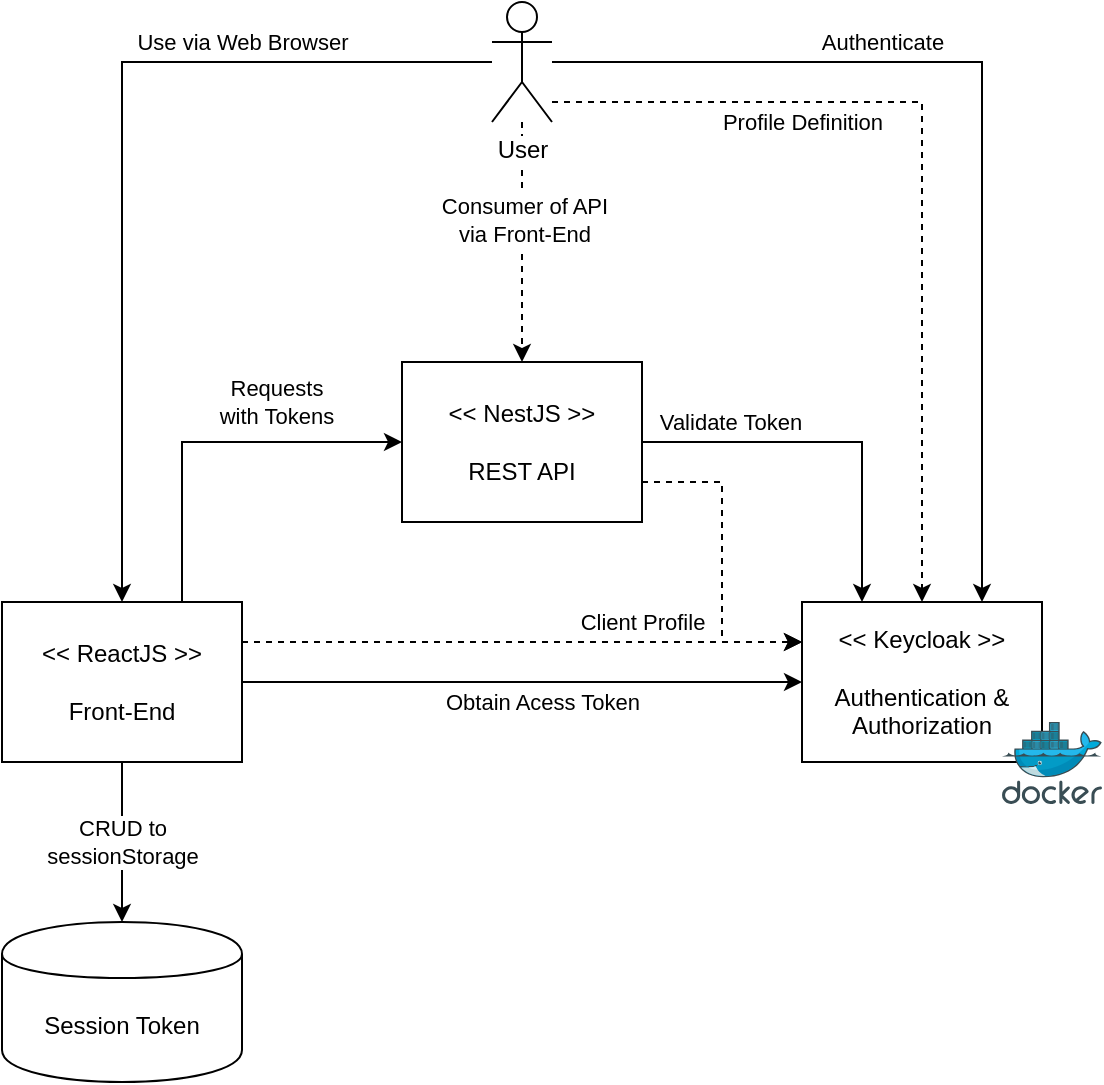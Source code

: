 <mxfile version="13.4.5" type="device"><diagram id="E8MmRuebPqS1z_tMZUbj" name="Page-1"><mxGraphModel dx="1106" dy="2069" grid="1" gridSize="10" guides="1" tooltips="1" connect="1" arrows="1" fold="1" page="1" pageScale="1" pageWidth="827" pageHeight="1169" math="0" shadow="0"><root><mxCell id="0"/><mxCell id="1" parent="0"/><mxCell id="sFRLEoytB7XhW40t2qoJ-15" style="edgeStyle=orthogonalEdgeStyle;rounded=0;orthogonalLoop=1;jettySize=auto;html=1;entryX=0;entryY=0.25;entryDx=0;entryDy=0;dashed=1;" edge="1" parent="1" source="sFRLEoytB7XhW40t2qoJ-1" target="sFRLEoytB7XhW40t2qoJ-3"><mxGeometry relative="1" as="geometry"><Array as="points"><mxPoint x="270" y="260"/><mxPoint x="270" y="260"/></Array></mxGeometry></mxCell><mxCell id="sFRLEoytB7XhW40t2qoJ-16" style="edgeStyle=orthogonalEdgeStyle;rounded=0;orthogonalLoop=1;jettySize=auto;html=1;entryX=0;entryY=0.5;entryDx=0;entryDy=0;" edge="1" parent="1" source="sFRLEoytB7XhW40t2qoJ-1" target="sFRLEoytB7XhW40t2qoJ-3"><mxGeometry relative="1" as="geometry"/></mxCell><mxCell id="sFRLEoytB7XhW40t2qoJ-17" value="Obtain Acess Token" style="edgeLabel;html=1;align=center;verticalAlign=middle;resizable=0;points=[];" vertex="1" connectable="0" parent="sFRLEoytB7XhW40t2qoJ-16"><mxGeometry x="0.2" relative="1" as="geometry"><mxPoint x="-18" y="10" as="offset"/></mxGeometry></mxCell><mxCell id="sFRLEoytB7XhW40t2qoJ-21" style="edgeStyle=orthogonalEdgeStyle;rounded=0;orthogonalLoop=1;jettySize=auto;html=1;entryX=0.5;entryY=0;entryDx=0;entryDy=0;" edge="1" parent="1" source="sFRLEoytB7XhW40t2qoJ-1" target="sFRLEoytB7XhW40t2qoJ-20"><mxGeometry relative="1" as="geometry"/></mxCell><mxCell id="sFRLEoytB7XhW40t2qoJ-22" value="CRUD to&lt;br&gt;sessionStorage" style="edgeLabel;html=1;align=center;verticalAlign=middle;resizable=0;points=[];" vertex="1" connectable="0" parent="sFRLEoytB7XhW40t2qoJ-21"><mxGeometry x="-0.475" relative="1" as="geometry"><mxPoint y="19" as="offset"/></mxGeometry></mxCell><mxCell id="sFRLEoytB7XhW40t2qoJ-23" style="edgeStyle=orthogonalEdgeStyle;rounded=0;orthogonalLoop=1;jettySize=auto;html=1;entryX=0;entryY=0.5;entryDx=0;entryDy=0;" edge="1" parent="1" source="sFRLEoytB7XhW40t2qoJ-1" target="sFRLEoytB7XhW40t2qoJ-2"><mxGeometry relative="1" as="geometry"><Array as="points"><mxPoint x="170" y="160"/></Array></mxGeometry></mxCell><mxCell id="sFRLEoytB7XhW40t2qoJ-24" value="Requests&lt;br&gt;with Tokens" style="edgeLabel;html=1;align=center;verticalAlign=middle;resizable=0;points=[];" vertex="1" connectable="0" parent="sFRLEoytB7XhW40t2qoJ-23"><mxGeometry x="0.337" y="-1" relative="1" as="geometry"><mxPoint y="-21" as="offset"/></mxGeometry></mxCell><mxCell id="sFRLEoytB7XhW40t2qoJ-1" value="&amp;lt;&amp;lt; ReactJS &amp;gt;&amp;gt;&lt;br&gt;&lt;br&gt;Front-End" style="rounded=0;whiteSpace=wrap;html=1;" vertex="1" parent="1"><mxGeometry x="80" y="240" width="120" height="80" as="geometry"/></mxCell><mxCell id="sFRLEoytB7XhW40t2qoJ-11" style="edgeStyle=orthogonalEdgeStyle;rounded=0;orthogonalLoop=1;jettySize=auto;html=1;entryX=0.25;entryY=0;entryDx=0;entryDy=0;" edge="1" parent="1" source="sFRLEoytB7XhW40t2qoJ-2" target="sFRLEoytB7XhW40t2qoJ-3"><mxGeometry relative="1" as="geometry"/></mxCell><mxCell id="sFRLEoytB7XhW40t2qoJ-12" value="Validate Token" style="edgeLabel;html=1;align=center;verticalAlign=middle;resizable=0;points=[];" vertex="1" connectable="0" parent="sFRLEoytB7XhW40t2qoJ-11"><mxGeometry x="-0.537" y="3" relative="1" as="geometry"><mxPoint y="-7" as="offset"/></mxGeometry></mxCell><mxCell id="sFRLEoytB7XhW40t2qoJ-13" style="edgeStyle=orthogonalEdgeStyle;rounded=0;orthogonalLoop=1;jettySize=auto;html=1;entryX=0;entryY=0.25;entryDx=0;entryDy=0;dashed=1;" edge="1" parent="1" source="sFRLEoytB7XhW40t2qoJ-2" target="sFRLEoytB7XhW40t2qoJ-3"><mxGeometry relative="1" as="geometry"><Array as="points"><mxPoint x="440" y="180"/><mxPoint x="440" y="260"/></Array></mxGeometry></mxCell><mxCell id="sFRLEoytB7XhW40t2qoJ-14" value="Client Profile" style="edgeLabel;html=1;align=center;verticalAlign=middle;resizable=0;points=[];" vertex="1" connectable="0" parent="sFRLEoytB7XhW40t2qoJ-13"><mxGeometry x="-0.075" relative="1" as="geometry"><mxPoint x="-40" y="36" as="offset"/></mxGeometry></mxCell><mxCell id="sFRLEoytB7XhW40t2qoJ-2" value="&amp;lt;&amp;lt; NestJS &amp;gt;&amp;gt;&lt;br&gt;&lt;br&gt;REST API" style="rounded=0;whiteSpace=wrap;html=1;" vertex="1" parent="1"><mxGeometry x="280" y="120" width="120" height="80" as="geometry"/></mxCell><mxCell id="sFRLEoytB7XhW40t2qoJ-3" value="&amp;lt;&amp;lt; Keycloak &amp;gt;&amp;gt;&lt;br&gt;&lt;br&gt;Authentication &amp;amp;&lt;br&gt;Authorization" style="rounded=0;whiteSpace=wrap;html=1;" vertex="1" parent="1"><mxGeometry x="480" y="240" width="120" height="80" as="geometry"/></mxCell><mxCell id="sFRLEoytB7XhW40t2qoJ-5" style="edgeStyle=orthogonalEdgeStyle;rounded=0;orthogonalLoop=1;jettySize=auto;html=1;entryX=0.5;entryY=0;entryDx=0;entryDy=0;dashed=1;" edge="1" parent="1" source="sFRLEoytB7XhW40t2qoJ-4" target="sFRLEoytB7XhW40t2qoJ-3"><mxGeometry relative="1" as="geometry"><Array as="points"><mxPoint x="540" y="-10"/></Array></mxGeometry></mxCell><mxCell id="sFRLEoytB7XhW40t2qoJ-9" value="Profile Definition" style="edgeLabel;html=1;align=center;verticalAlign=middle;resizable=0;points=[];" vertex="1" connectable="0" parent="sFRLEoytB7XhW40t2qoJ-5"><mxGeometry x="-0.224" y="2" relative="1" as="geometry"><mxPoint x="-44" y="12" as="offset"/></mxGeometry></mxCell><mxCell id="sFRLEoytB7XhW40t2qoJ-6" style="edgeStyle=orthogonalEdgeStyle;rounded=0;orthogonalLoop=1;jettySize=auto;html=1;entryX=0.5;entryY=0;entryDx=0;entryDy=0;" edge="1" parent="1" source="sFRLEoytB7XhW40t2qoJ-4" target="sFRLEoytB7XhW40t2qoJ-1"><mxGeometry relative="1" as="geometry"/></mxCell><mxCell id="sFRLEoytB7XhW40t2qoJ-10" value="Use via Web Browser" style="edgeLabel;html=1;align=center;verticalAlign=middle;resizable=0;points=[];" vertex="1" connectable="0" parent="sFRLEoytB7XhW40t2qoJ-6"><mxGeometry x="-0.361" y="2" relative="1" as="geometry"><mxPoint x="20" y="-12" as="offset"/></mxGeometry></mxCell><mxCell id="sFRLEoytB7XhW40t2qoJ-7" style="edgeStyle=orthogonalEdgeStyle;rounded=0;orthogonalLoop=1;jettySize=auto;html=1;entryX=0.5;entryY=0;entryDx=0;entryDy=0;dashed=1;" edge="1" parent="1" source="sFRLEoytB7XhW40t2qoJ-4" target="sFRLEoytB7XhW40t2qoJ-2"><mxGeometry relative="1" as="geometry"/></mxCell><mxCell id="sFRLEoytB7XhW40t2qoJ-8" value="Consumer of API&lt;br&gt;via Front-End" style="edgeLabel;html=1;align=center;verticalAlign=middle;resizable=0;points=[];" vertex="1" connectable="0" parent="sFRLEoytB7XhW40t2qoJ-7"><mxGeometry x="-0.193" y="1" relative="1" as="geometry"><mxPoint as="offset"/></mxGeometry></mxCell><mxCell id="sFRLEoytB7XhW40t2qoJ-18" style="edgeStyle=orthogonalEdgeStyle;rounded=0;orthogonalLoop=1;jettySize=auto;html=1;entryX=0.75;entryY=0;entryDx=0;entryDy=0;" edge="1" parent="1" source="sFRLEoytB7XhW40t2qoJ-4" target="sFRLEoytB7XhW40t2qoJ-3"><mxGeometry relative="1" as="geometry"/></mxCell><mxCell id="sFRLEoytB7XhW40t2qoJ-19" value="Authenticate" style="edgeLabel;html=1;align=center;verticalAlign=middle;resizable=0;points=[];" vertex="1" connectable="0" parent="sFRLEoytB7XhW40t2qoJ-18"><mxGeometry x="-0.72" y="3" relative="1" as="geometry"><mxPoint x="97" y="-7" as="offset"/></mxGeometry></mxCell><mxCell id="sFRLEoytB7XhW40t2qoJ-4" value="User" style="shape=umlActor;verticalLabelPosition=bottom;verticalAlign=top;html=1;outlineConnect=0;labelBackgroundColor=#ffffff;" vertex="1" parent="1"><mxGeometry x="325" y="-60" width="30" height="60" as="geometry"/></mxCell><mxCell id="sFRLEoytB7XhW40t2qoJ-20" value="Session Token" style="shape=cylinder;whiteSpace=wrap;html=1;boundedLbl=1;backgroundOutline=1;labelBackgroundColor=#ffffff;" vertex="1" parent="1"><mxGeometry x="80" y="400" width="120" height="80" as="geometry"/></mxCell><mxCell id="sFRLEoytB7XhW40t2qoJ-25" value="" style="aspect=fixed;html=1;points=[];align=center;image;fontSize=12;image=img/lib/mscae/Docker.svg;labelBackgroundColor=#ffffff;" vertex="1" parent="1"><mxGeometry x="580" y="300" width="50" height="41" as="geometry"/></mxCell></root></mxGraphModel></diagram></mxfile>